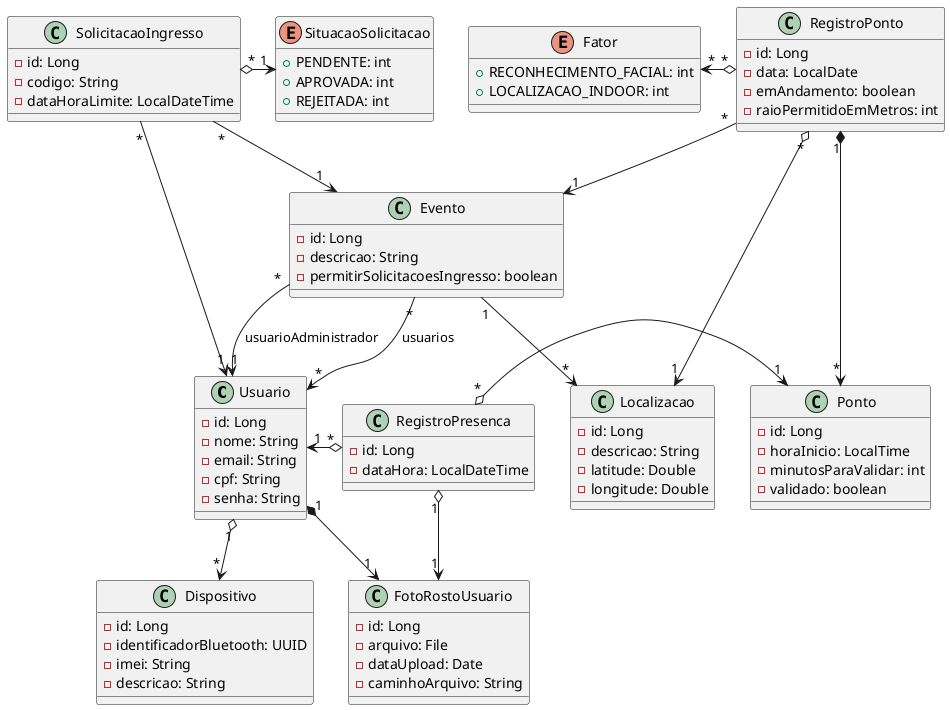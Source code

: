 @startuml
class Usuario {
    - id: Long
    - nome: String
    - email: String
    - cpf: String
    - senha: String
}

class Dispositivo {
    - id: Long
    - identificadorBluetooth: UUID
    - imei: String
    - descricao: String
}

class FotoRostoUsuario {
    - id: Long
    - arquivo: File
    - dataUpload: Date
    - caminhoArquivo: String
}

class Evento {
    - id: Long
    - descricao: String
    - permitirSolicitacoesIngresso: boolean
}

class SolicitacaoIngresso {
    - id: Long
    - codigo: String
    - dataHoraLimite: LocalDateTime
}

enum SituacaoSolicitacao {
    + PENDENTE: int
    + APROVADA: int
    + REJEITADA: int
}

class Localizacao {
    - id: Long
    - descricao: String
    - latitude: Double
    - longitude: Double
}

class RegistroPonto {
    - id: Long
    - data: LocalDate
    - emAndamento: boolean
    - raioPermitidoEmMetros: int
}

class Ponto {
    - id: Long
    - horaInicio: LocalTime
    - minutosParaValidar: int
    - validado: boolean
}

class RegistroPresenca {
    - id: Long
    - dataHora: LocalDateTime
}

enum Fator {
    + RECONHECIMENTO_FACIAL: int
    + LOCALIZACAO_INDOOR: int
}

RegistroPonto "*" --> "1" Evento
RegistroPonto "1" *-> "*" Ponto
RegistroPonto "*" o-left-> "*" Fator
RegistroPonto "*" o-left-> "1" Localizacao

Evento "*" --> "*" Usuario : usuarios
Evento "*" --> "1" Usuario : usuarioAdministrador
Evento "1" --> "*" Localizacao

SolicitacaoIngresso "*" --> "1" Evento
SolicitacaoIngresso "*" --> "1" Usuario
SolicitacaoIngresso "*" o-> "1" SituacaoSolicitacao

RegistroPresenca "*" o-left-> "1" Usuario
RegistroPresenca "*" o-> "1" Ponto
RegistroPresenca "1" o-> "1" FotoRostoUsuario

Usuario "1" o-down-> "*" Dispositivo
Usuario "1" *-down-> "1" FotoRostoUsuario

'FotoRostoUsuario <|-- FotoRostoUsuarioLocal
'FotoRostoUsuario <|-- FotoRostoUsuarioS3
'FotoRostoUsuario <|-- FotoRostoUsuarioAzure
'FotoRostoUsuario <|-- FotoRostoUsuarioGCloud

@enduml
